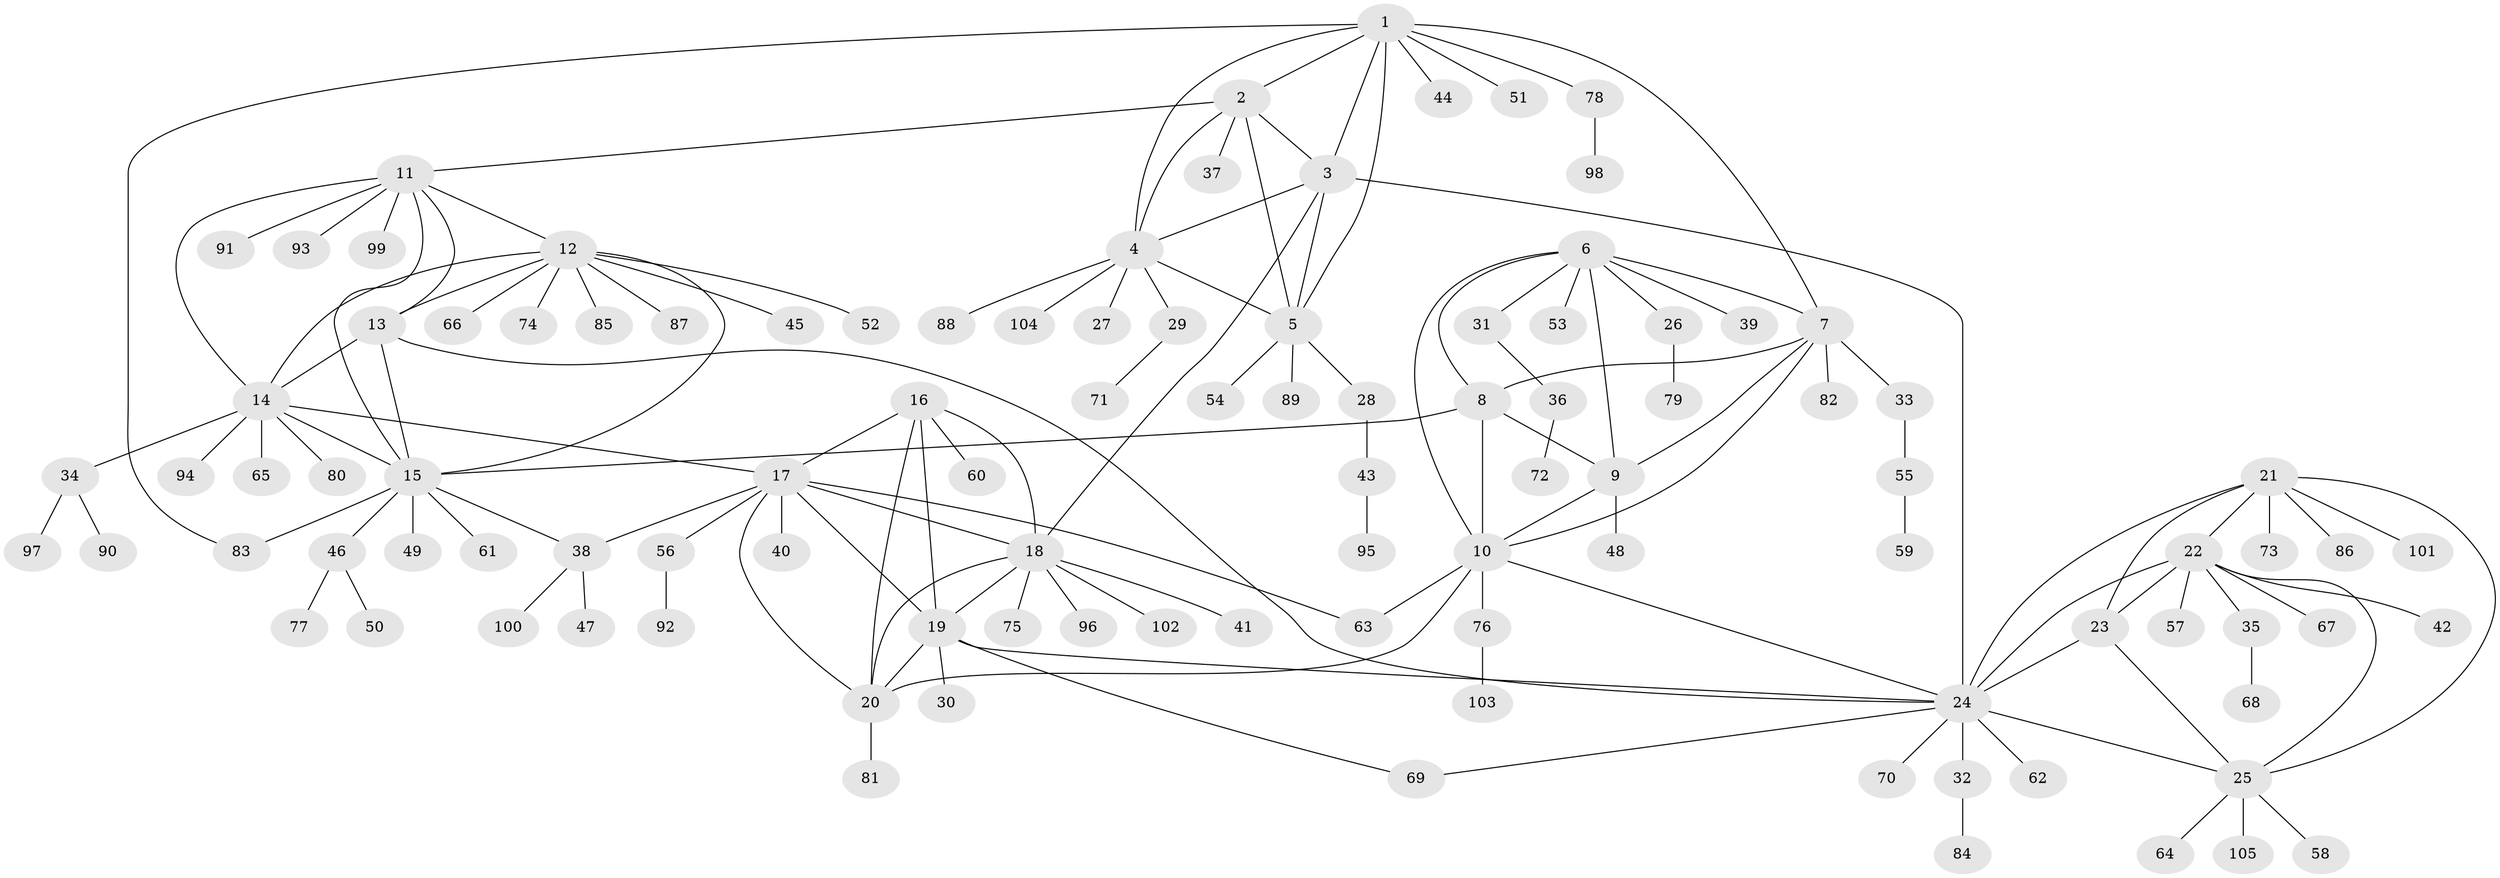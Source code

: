 // coarse degree distribution, {5: 0.019230769230769232, 3: 0.019230769230769232, 6: 0.019230769230769232, 4: 0.038461538461538464, 1: 0.7884615384615384, 2: 0.019230769230769232, 12: 0.038461538461538464, 9: 0.038461538461538464, 11: 0.019230769230769232}
// Generated by graph-tools (version 1.1) at 2025/57/03/04/25 21:57:29]
// undirected, 105 vertices, 144 edges
graph export_dot {
graph [start="1"]
  node [color=gray90,style=filled];
  1;
  2;
  3;
  4;
  5;
  6;
  7;
  8;
  9;
  10;
  11;
  12;
  13;
  14;
  15;
  16;
  17;
  18;
  19;
  20;
  21;
  22;
  23;
  24;
  25;
  26;
  27;
  28;
  29;
  30;
  31;
  32;
  33;
  34;
  35;
  36;
  37;
  38;
  39;
  40;
  41;
  42;
  43;
  44;
  45;
  46;
  47;
  48;
  49;
  50;
  51;
  52;
  53;
  54;
  55;
  56;
  57;
  58;
  59;
  60;
  61;
  62;
  63;
  64;
  65;
  66;
  67;
  68;
  69;
  70;
  71;
  72;
  73;
  74;
  75;
  76;
  77;
  78;
  79;
  80;
  81;
  82;
  83;
  84;
  85;
  86;
  87;
  88;
  89;
  90;
  91;
  92;
  93;
  94;
  95;
  96;
  97;
  98;
  99;
  100;
  101;
  102;
  103;
  104;
  105;
  1 -- 2;
  1 -- 3;
  1 -- 4;
  1 -- 5;
  1 -- 7;
  1 -- 44;
  1 -- 51;
  1 -- 78;
  1 -- 83;
  2 -- 3;
  2 -- 4;
  2 -- 5;
  2 -- 11;
  2 -- 37;
  3 -- 4;
  3 -- 5;
  3 -- 18;
  3 -- 24;
  4 -- 5;
  4 -- 27;
  4 -- 29;
  4 -- 88;
  4 -- 104;
  5 -- 28;
  5 -- 54;
  5 -- 89;
  6 -- 7;
  6 -- 8;
  6 -- 9;
  6 -- 10;
  6 -- 26;
  6 -- 31;
  6 -- 39;
  6 -- 53;
  7 -- 8;
  7 -- 9;
  7 -- 10;
  7 -- 33;
  7 -- 82;
  8 -- 9;
  8 -- 10;
  8 -- 15;
  9 -- 10;
  9 -- 48;
  10 -- 20;
  10 -- 24;
  10 -- 63;
  10 -- 76;
  11 -- 12;
  11 -- 13;
  11 -- 14;
  11 -- 15;
  11 -- 91;
  11 -- 93;
  11 -- 99;
  12 -- 13;
  12 -- 14;
  12 -- 15;
  12 -- 45;
  12 -- 52;
  12 -- 66;
  12 -- 74;
  12 -- 85;
  12 -- 87;
  13 -- 14;
  13 -- 15;
  13 -- 24;
  14 -- 15;
  14 -- 17;
  14 -- 34;
  14 -- 65;
  14 -- 80;
  14 -- 94;
  15 -- 38;
  15 -- 46;
  15 -- 49;
  15 -- 61;
  15 -- 83;
  16 -- 17;
  16 -- 18;
  16 -- 19;
  16 -- 20;
  16 -- 60;
  17 -- 18;
  17 -- 19;
  17 -- 20;
  17 -- 38;
  17 -- 40;
  17 -- 56;
  17 -- 63;
  18 -- 19;
  18 -- 20;
  18 -- 41;
  18 -- 75;
  18 -- 96;
  18 -- 102;
  19 -- 20;
  19 -- 24;
  19 -- 30;
  19 -- 69;
  20 -- 81;
  21 -- 22;
  21 -- 23;
  21 -- 24;
  21 -- 25;
  21 -- 73;
  21 -- 86;
  21 -- 101;
  22 -- 23;
  22 -- 24;
  22 -- 25;
  22 -- 35;
  22 -- 42;
  22 -- 57;
  22 -- 67;
  23 -- 24;
  23 -- 25;
  24 -- 25;
  24 -- 32;
  24 -- 62;
  24 -- 69;
  24 -- 70;
  25 -- 58;
  25 -- 64;
  25 -- 105;
  26 -- 79;
  28 -- 43;
  29 -- 71;
  31 -- 36;
  32 -- 84;
  33 -- 55;
  34 -- 90;
  34 -- 97;
  35 -- 68;
  36 -- 72;
  38 -- 47;
  38 -- 100;
  43 -- 95;
  46 -- 50;
  46 -- 77;
  55 -- 59;
  56 -- 92;
  76 -- 103;
  78 -- 98;
}
